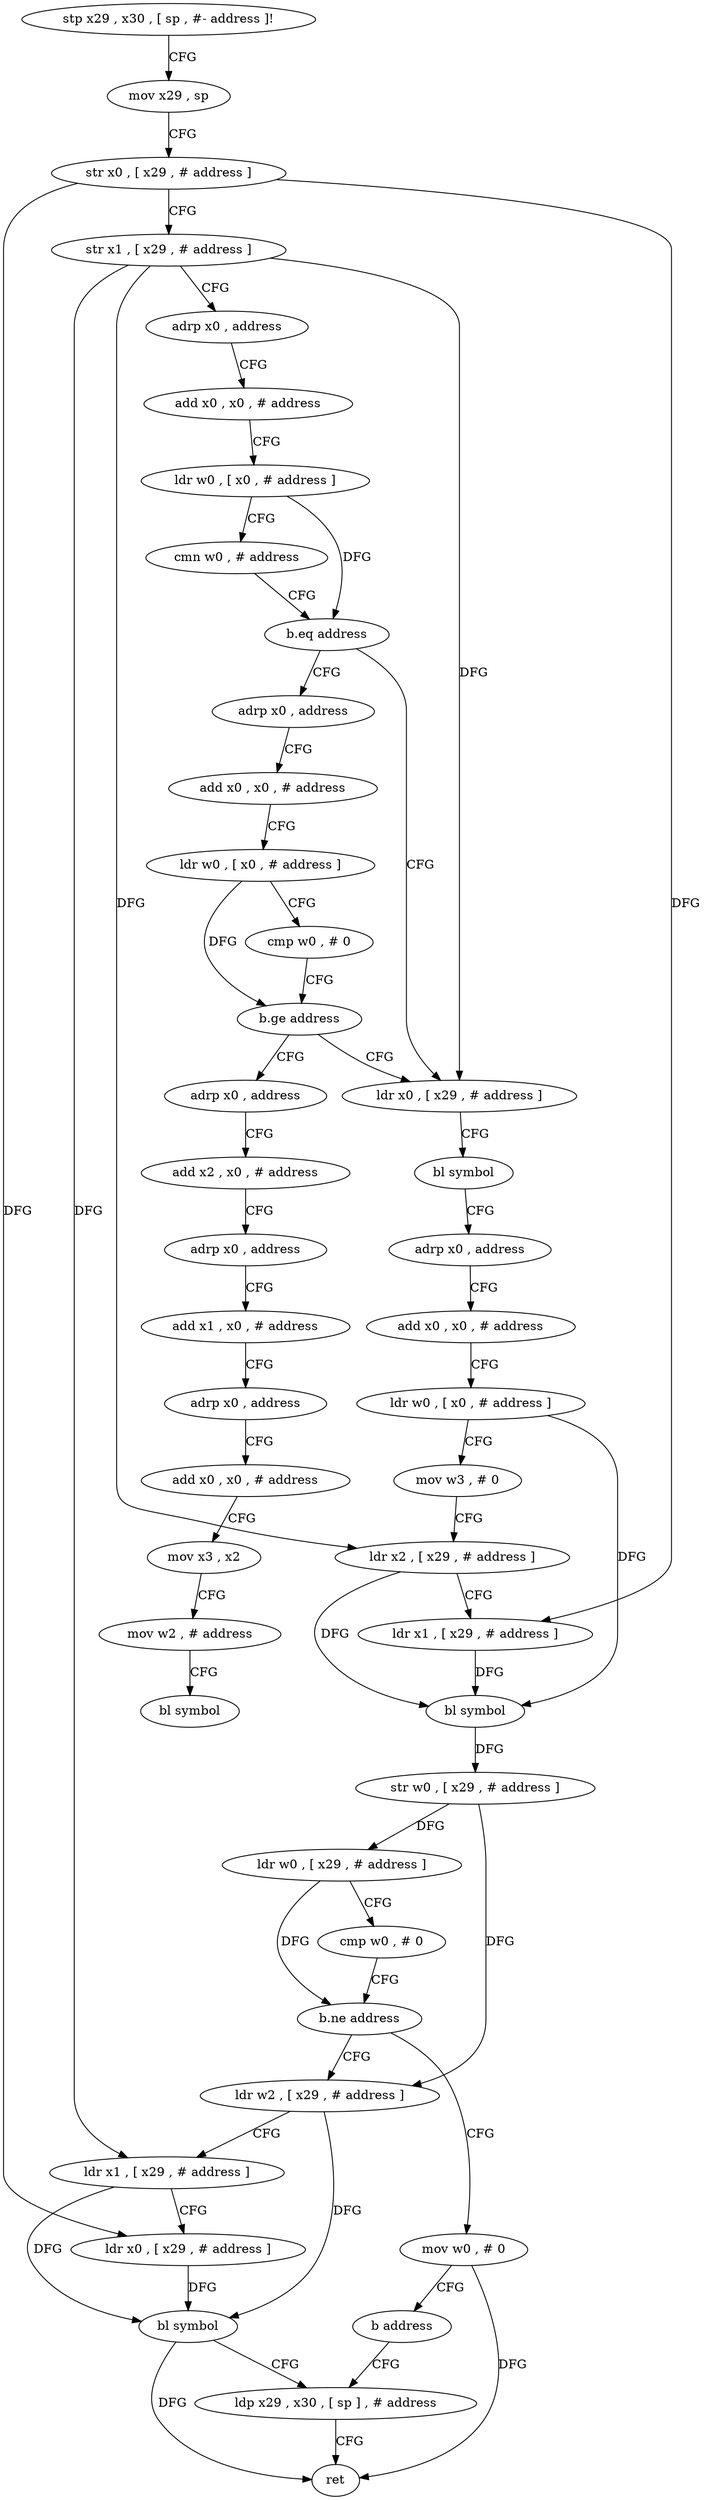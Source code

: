 digraph "func" {
"4244868" [label = "stp x29 , x30 , [ sp , #- address ]!" ]
"4244872" [label = "mov x29 , sp" ]
"4244876" [label = "str x0 , [ x29 , # address ]" ]
"4244880" [label = "str x1 , [ x29 , # address ]" ]
"4244884" [label = "adrp x0 , address" ]
"4244888" [label = "add x0 , x0 , # address" ]
"4244892" [label = "ldr w0 , [ x0 , # address ]" ]
"4244896" [label = "cmn w0 , # address" ]
"4244900" [label = "b.eq address" ]
"4244960" [label = "ldr x0 , [ x29 , # address ]" ]
"4244904" [label = "adrp x0 , address" ]
"4244964" [label = "bl symbol" ]
"4244968" [label = "adrp x0 , address" ]
"4244972" [label = "add x0 , x0 , # address" ]
"4244976" [label = "ldr w0 , [ x0 , # address ]" ]
"4244980" [label = "mov w3 , # 0" ]
"4244984" [label = "ldr x2 , [ x29 , # address ]" ]
"4244988" [label = "ldr x1 , [ x29 , # address ]" ]
"4244992" [label = "bl symbol" ]
"4244996" [label = "str w0 , [ x29 , # address ]" ]
"4245000" [label = "ldr w0 , [ x29 , # address ]" ]
"4245004" [label = "cmp w0 , # 0" ]
"4245008" [label = "b.ne address" ]
"4245020" [label = "ldr w2 , [ x29 , # address ]" ]
"4245012" [label = "mov w0 , # 0" ]
"4244908" [label = "add x0 , x0 , # address" ]
"4244912" [label = "ldr w0 , [ x0 , # address ]" ]
"4244916" [label = "cmp w0 , # 0" ]
"4244920" [label = "b.ge address" ]
"4244924" [label = "adrp x0 , address" ]
"4245024" [label = "ldr x1 , [ x29 , # address ]" ]
"4245028" [label = "ldr x0 , [ x29 , # address ]" ]
"4245032" [label = "bl symbol" ]
"4245036" [label = "ldp x29 , x30 , [ sp ] , # address" ]
"4245016" [label = "b address" ]
"4244928" [label = "add x2 , x0 , # address" ]
"4244932" [label = "adrp x0 , address" ]
"4244936" [label = "add x1 , x0 , # address" ]
"4244940" [label = "adrp x0 , address" ]
"4244944" [label = "add x0 , x0 , # address" ]
"4244948" [label = "mov x3 , x2" ]
"4244952" [label = "mov w2 , # address" ]
"4244956" [label = "bl symbol" ]
"4245040" [label = "ret" ]
"4244868" -> "4244872" [ label = "CFG" ]
"4244872" -> "4244876" [ label = "CFG" ]
"4244876" -> "4244880" [ label = "CFG" ]
"4244876" -> "4244988" [ label = "DFG" ]
"4244876" -> "4245028" [ label = "DFG" ]
"4244880" -> "4244884" [ label = "CFG" ]
"4244880" -> "4244960" [ label = "DFG" ]
"4244880" -> "4244984" [ label = "DFG" ]
"4244880" -> "4245024" [ label = "DFG" ]
"4244884" -> "4244888" [ label = "CFG" ]
"4244888" -> "4244892" [ label = "CFG" ]
"4244892" -> "4244896" [ label = "CFG" ]
"4244892" -> "4244900" [ label = "DFG" ]
"4244896" -> "4244900" [ label = "CFG" ]
"4244900" -> "4244960" [ label = "CFG" ]
"4244900" -> "4244904" [ label = "CFG" ]
"4244960" -> "4244964" [ label = "CFG" ]
"4244904" -> "4244908" [ label = "CFG" ]
"4244964" -> "4244968" [ label = "CFG" ]
"4244968" -> "4244972" [ label = "CFG" ]
"4244972" -> "4244976" [ label = "CFG" ]
"4244976" -> "4244980" [ label = "CFG" ]
"4244976" -> "4244992" [ label = "DFG" ]
"4244980" -> "4244984" [ label = "CFG" ]
"4244984" -> "4244988" [ label = "CFG" ]
"4244984" -> "4244992" [ label = "DFG" ]
"4244988" -> "4244992" [ label = "DFG" ]
"4244992" -> "4244996" [ label = "DFG" ]
"4244996" -> "4245000" [ label = "DFG" ]
"4244996" -> "4245020" [ label = "DFG" ]
"4245000" -> "4245004" [ label = "CFG" ]
"4245000" -> "4245008" [ label = "DFG" ]
"4245004" -> "4245008" [ label = "CFG" ]
"4245008" -> "4245020" [ label = "CFG" ]
"4245008" -> "4245012" [ label = "CFG" ]
"4245020" -> "4245024" [ label = "CFG" ]
"4245020" -> "4245032" [ label = "DFG" ]
"4245012" -> "4245016" [ label = "CFG" ]
"4245012" -> "4245040" [ label = "DFG" ]
"4244908" -> "4244912" [ label = "CFG" ]
"4244912" -> "4244916" [ label = "CFG" ]
"4244912" -> "4244920" [ label = "DFG" ]
"4244916" -> "4244920" [ label = "CFG" ]
"4244920" -> "4244960" [ label = "CFG" ]
"4244920" -> "4244924" [ label = "CFG" ]
"4244924" -> "4244928" [ label = "CFG" ]
"4245024" -> "4245028" [ label = "CFG" ]
"4245024" -> "4245032" [ label = "DFG" ]
"4245028" -> "4245032" [ label = "DFG" ]
"4245032" -> "4245036" [ label = "CFG" ]
"4245032" -> "4245040" [ label = "DFG" ]
"4245036" -> "4245040" [ label = "CFG" ]
"4245016" -> "4245036" [ label = "CFG" ]
"4244928" -> "4244932" [ label = "CFG" ]
"4244932" -> "4244936" [ label = "CFG" ]
"4244936" -> "4244940" [ label = "CFG" ]
"4244940" -> "4244944" [ label = "CFG" ]
"4244944" -> "4244948" [ label = "CFG" ]
"4244948" -> "4244952" [ label = "CFG" ]
"4244952" -> "4244956" [ label = "CFG" ]
}
